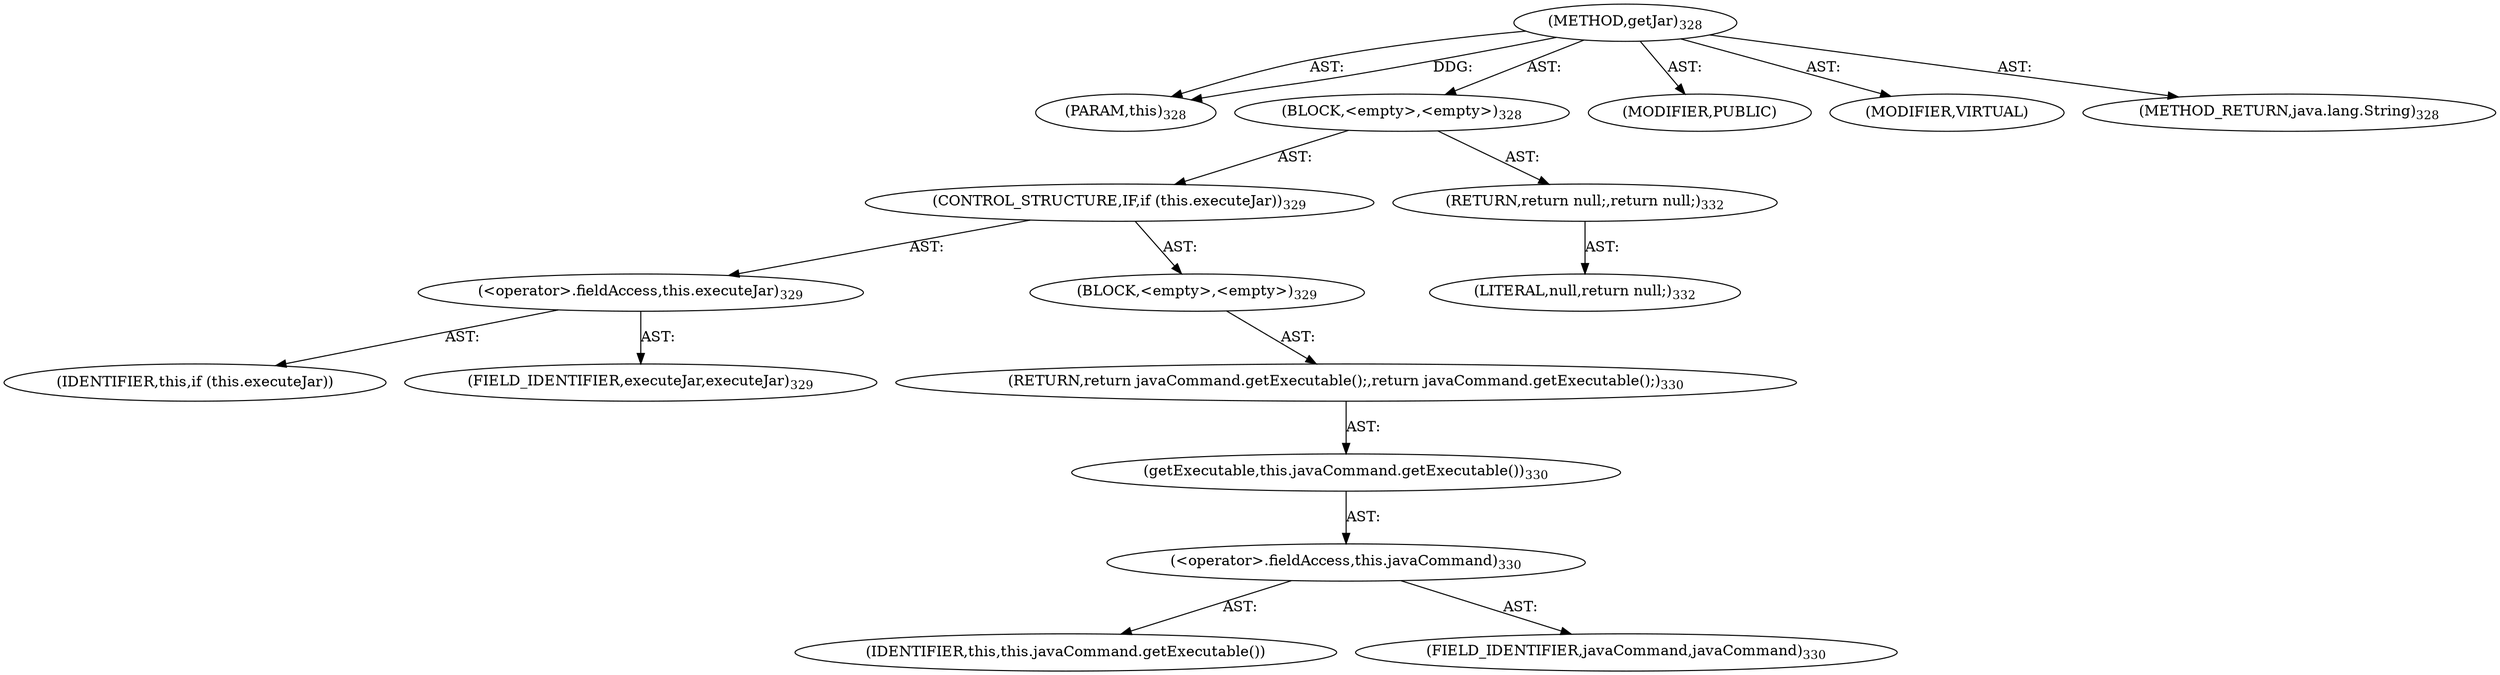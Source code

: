 digraph "getJar" {  
"111669149715" [label = <(METHOD,getJar)<SUB>328</SUB>> ]
"115964117027" [label = <(PARAM,this)<SUB>328</SUB>> ]
"25769803813" [label = <(BLOCK,&lt;empty&gt;,&lt;empty&gt;)<SUB>328</SUB>> ]
"47244640271" [label = <(CONTROL_STRUCTURE,IF,if (this.executeJar))<SUB>329</SUB>> ]
"30064771238" [label = <(&lt;operator&gt;.fieldAccess,this.executeJar)<SUB>329</SUB>> ]
"68719476881" [label = <(IDENTIFIER,this,if (this.executeJar))> ]
"55834574884" [label = <(FIELD_IDENTIFIER,executeJar,executeJar)<SUB>329</SUB>> ]
"25769803814" [label = <(BLOCK,&lt;empty&gt;,&lt;empty&gt;)<SUB>329</SUB>> ]
"146028888073" [label = <(RETURN,return javaCommand.getExecutable();,return javaCommand.getExecutable();)<SUB>330</SUB>> ]
"30064771239" [label = <(getExecutable,this.javaCommand.getExecutable())<SUB>330</SUB>> ]
"30064771240" [label = <(&lt;operator&gt;.fieldAccess,this.javaCommand)<SUB>330</SUB>> ]
"68719476882" [label = <(IDENTIFIER,this,this.javaCommand.getExecutable())> ]
"55834574885" [label = <(FIELD_IDENTIFIER,javaCommand,javaCommand)<SUB>330</SUB>> ]
"146028888074" [label = <(RETURN,return null;,return null;)<SUB>332</SUB>> ]
"90194313238" [label = <(LITERAL,null,return null;)<SUB>332</SUB>> ]
"133143986225" [label = <(MODIFIER,PUBLIC)> ]
"133143986226" [label = <(MODIFIER,VIRTUAL)> ]
"128849018899" [label = <(METHOD_RETURN,java.lang.String)<SUB>328</SUB>> ]
  "111669149715" -> "115964117027"  [ label = "AST: "] 
  "111669149715" -> "25769803813"  [ label = "AST: "] 
  "111669149715" -> "133143986225"  [ label = "AST: "] 
  "111669149715" -> "133143986226"  [ label = "AST: "] 
  "111669149715" -> "128849018899"  [ label = "AST: "] 
  "25769803813" -> "47244640271"  [ label = "AST: "] 
  "25769803813" -> "146028888074"  [ label = "AST: "] 
  "47244640271" -> "30064771238"  [ label = "AST: "] 
  "47244640271" -> "25769803814"  [ label = "AST: "] 
  "30064771238" -> "68719476881"  [ label = "AST: "] 
  "30064771238" -> "55834574884"  [ label = "AST: "] 
  "25769803814" -> "146028888073"  [ label = "AST: "] 
  "146028888073" -> "30064771239"  [ label = "AST: "] 
  "30064771239" -> "30064771240"  [ label = "AST: "] 
  "30064771240" -> "68719476882"  [ label = "AST: "] 
  "30064771240" -> "55834574885"  [ label = "AST: "] 
  "146028888074" -> "90194313238"  [ label = "AST: "] 
  "111669149715" -> "115964117027"  [ label = "DDG: "] 
}
